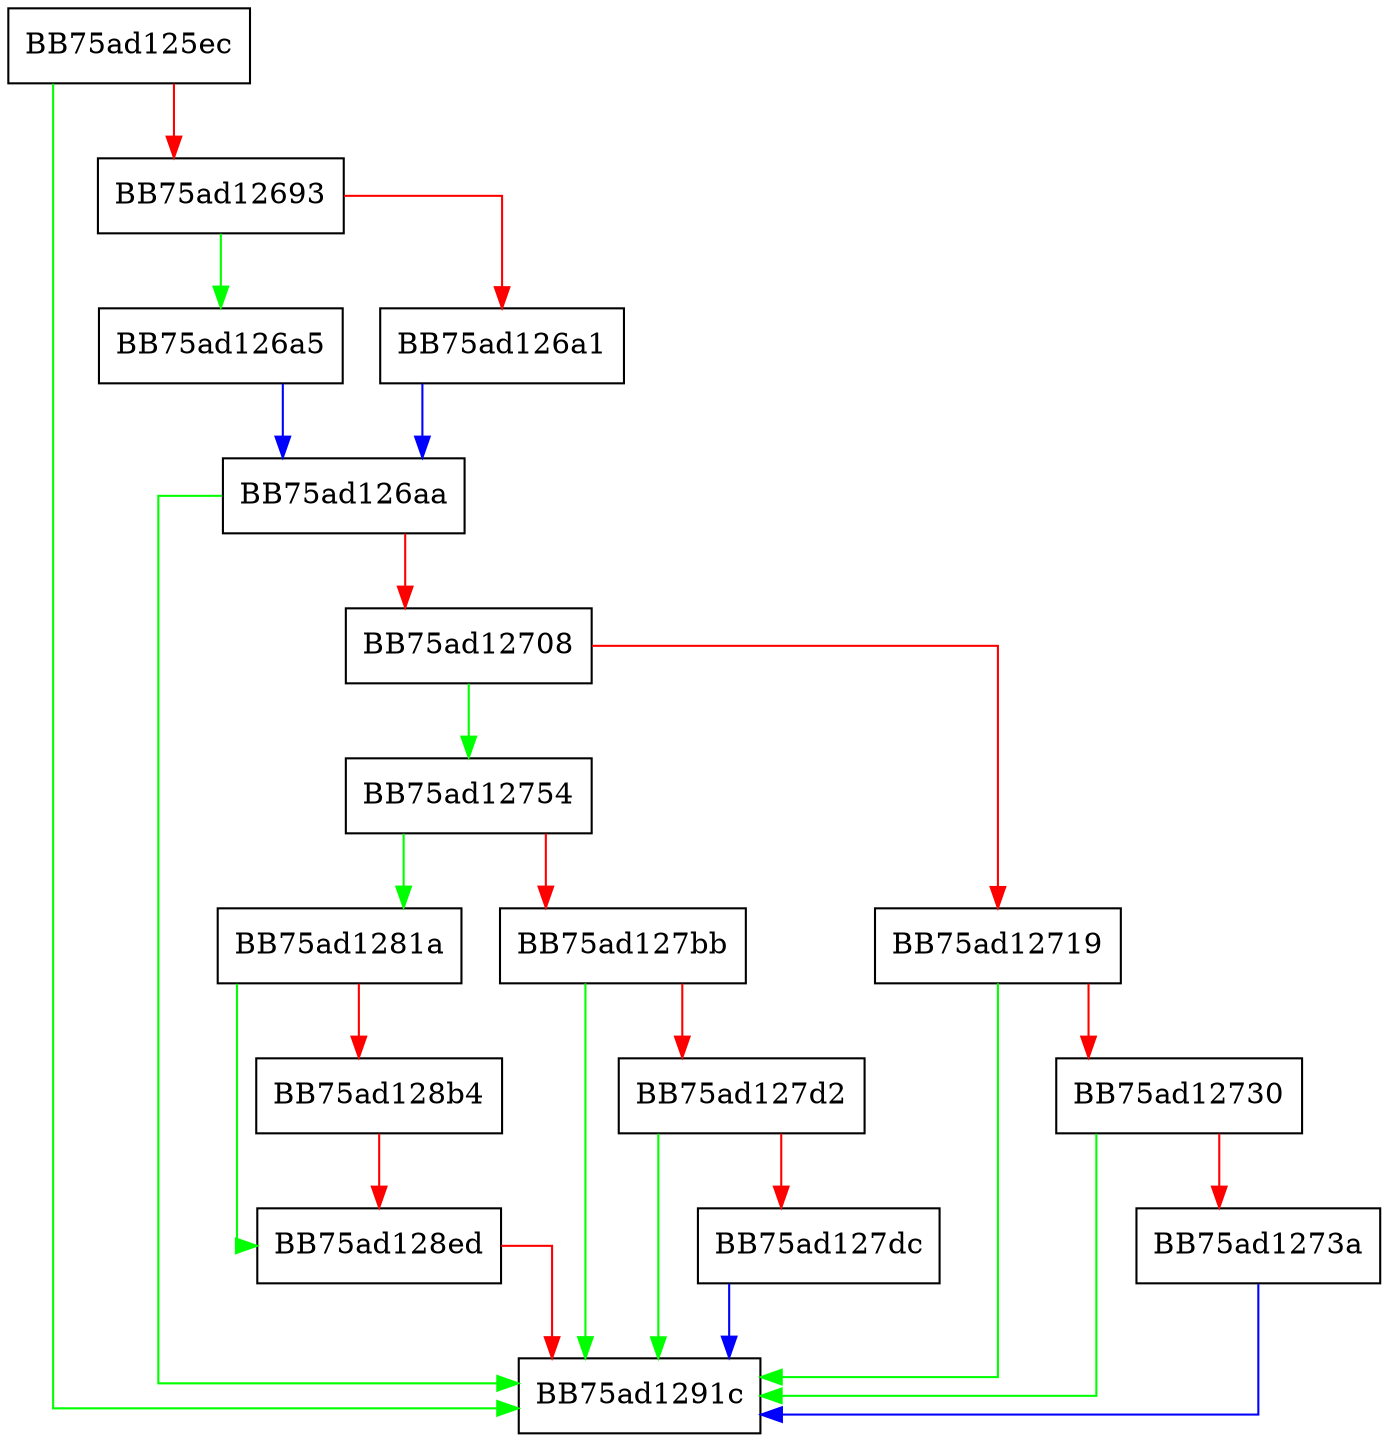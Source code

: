 digraph LoadUnpackParamsV26 {
  node [shape="box"];
  graph [splines=ortho];
  BB75ad125ec -> BB75ad1291c [color="green"];
  BB75ad125ec -> BB75ad12693 [color="red"];
  BB75ad12693 -> BB75ad126a5 [color="green"];
  BB75ad12693 -> BB75ad126a1 [color="red"];
  BB75ad126a1 -> BB75ad126aa [color="blue"];
  BB75ad126a5 -> BB75ad126aa [color="blue"];
  BB75ad126aa -> BB75ad1291c [color="green"];
  BB75ad126aa -> BB75ad12708 [color="red"];
  BB75ad12708 -> BB75ad12754 [color="green"];
  BB75ad12708 -> BB75ad12719 [color="red"];
  BB75ad12719 -> BB75ad1291c [color="green"];
  BB75ad12719 -> BB75ad12730 [color="red"];
  BB75ad12730 -> BB75ad1291c [color="green"];
  BB75ad12730 -> BB75ad1273a [color="red"];
  BB75ad1273a -> BB75ad1291c [color="blue"];
  BB75ad12754 -> BB75ad1281a [color="green"];
  BB75ad12754 -> BB75ad127bb [color="red"];
  BB75ad127bb -> BB75ad1291c [color="green"];
  BB75ad127bb -> BB75ad127d2 [color="red"];
  BB75ad127d2 -> BB75ad1291c [color="green"];
  BB75ad127d2 -> BB75ad127dc [color="red"];
  BB75ad127dc -> BB75ad1291c [color="blue"];
  BB75ad1281a -> BB75ad128ed [color="green"];
  BB75ad1281a -> BB75ad128b4 [color="red"];
  BB75ad128b4 -> BB75ad128ed [color="red"];
  BB75ad128ed -> BB75ad1291c [color="red"];
}